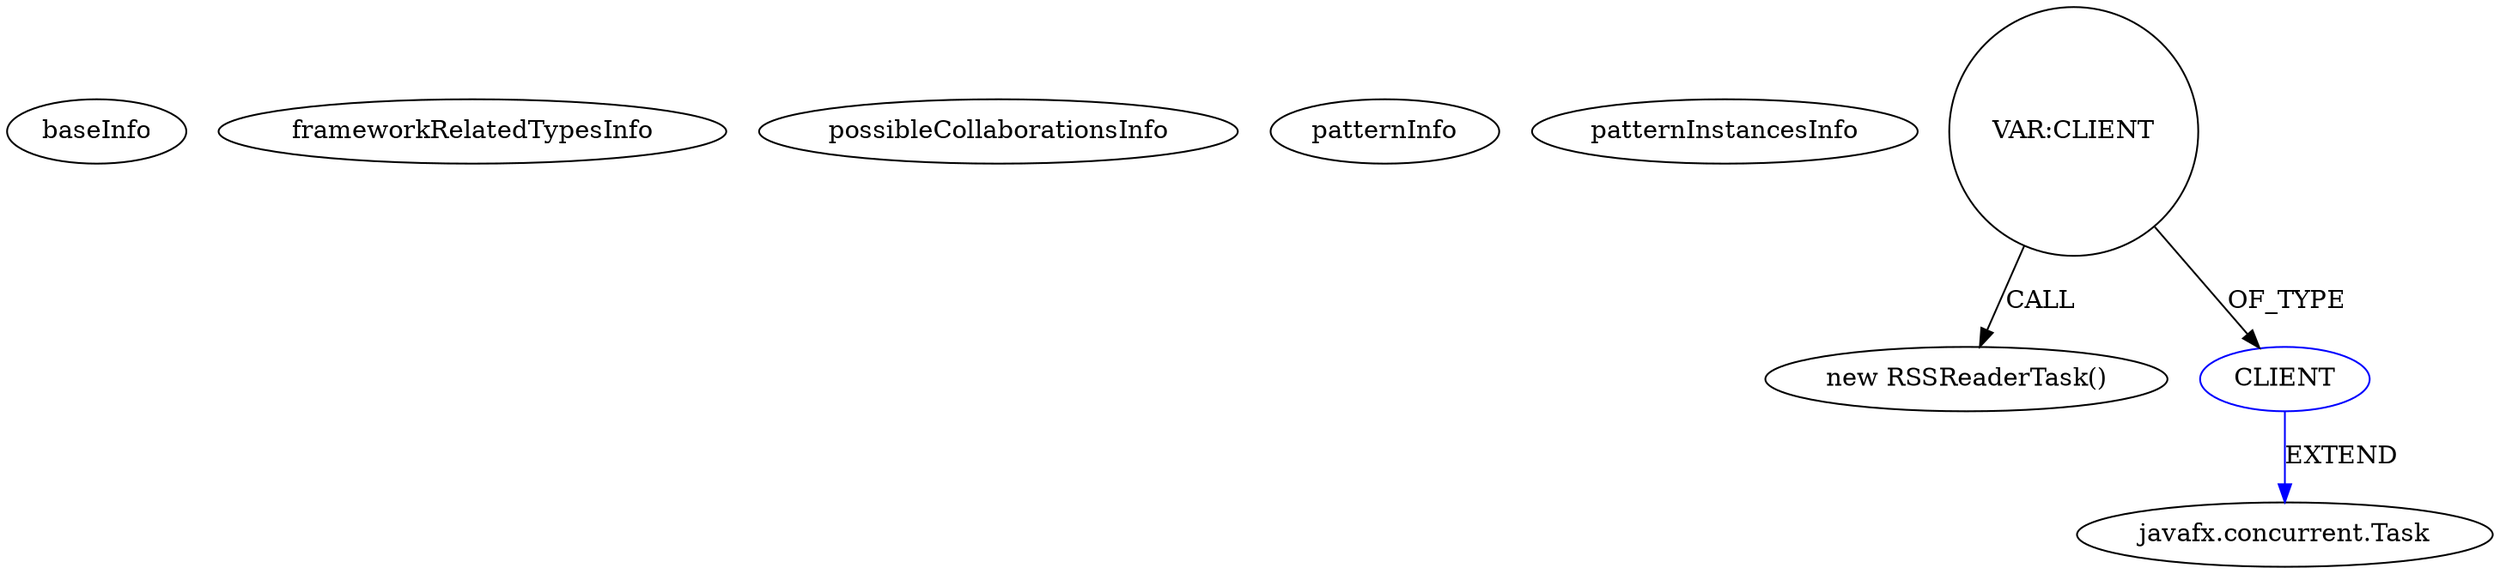 digraph {
baseInfo[graphId=4476,category="pattern",isAnonymous=false,possibleRelation=false]
frameworkRelatedTypesInfo[]
possibleCollaborationsInfo[]
patternInfo[frequency=2.0,patternRootClient=null]
patternInstancesInfo[0="berker-RSSReader~/berker-RSSReader/RSSReader-master/src/com/deneme/rss/view/main/MainController.java~MainController~2007",1="berker-RSSReader~/berker-RSSReader/RSSReader-master/src/com/deneme/rss/view/main/MainController.java~void initialize(java.net.URL,java.util.ResourceBundle)~2009"]
11[label="new RSSReaderTask()",vertexType="CONSTRUCTOR_CALL",isFrameworkType=false]
12[label="VAR:CLIENT",vertexType="VARIABLE_EXPRESION",isFrameworkType=false,shape=circle]
13[label="CLIENT",vertexType="REFERENCE_CLIENT_CLASS_DECLARATION",isFrameworkType=false,color=blue]
14[label="javafx.concurrent.Task",vertexType="FRAMEWORK_CLASS_TYPE",isFrameworkType=false]
12->13[label="OF_TYPE"]
12->11[label="CALL"]
13->14[label="EXTEND",color=blue]
}
